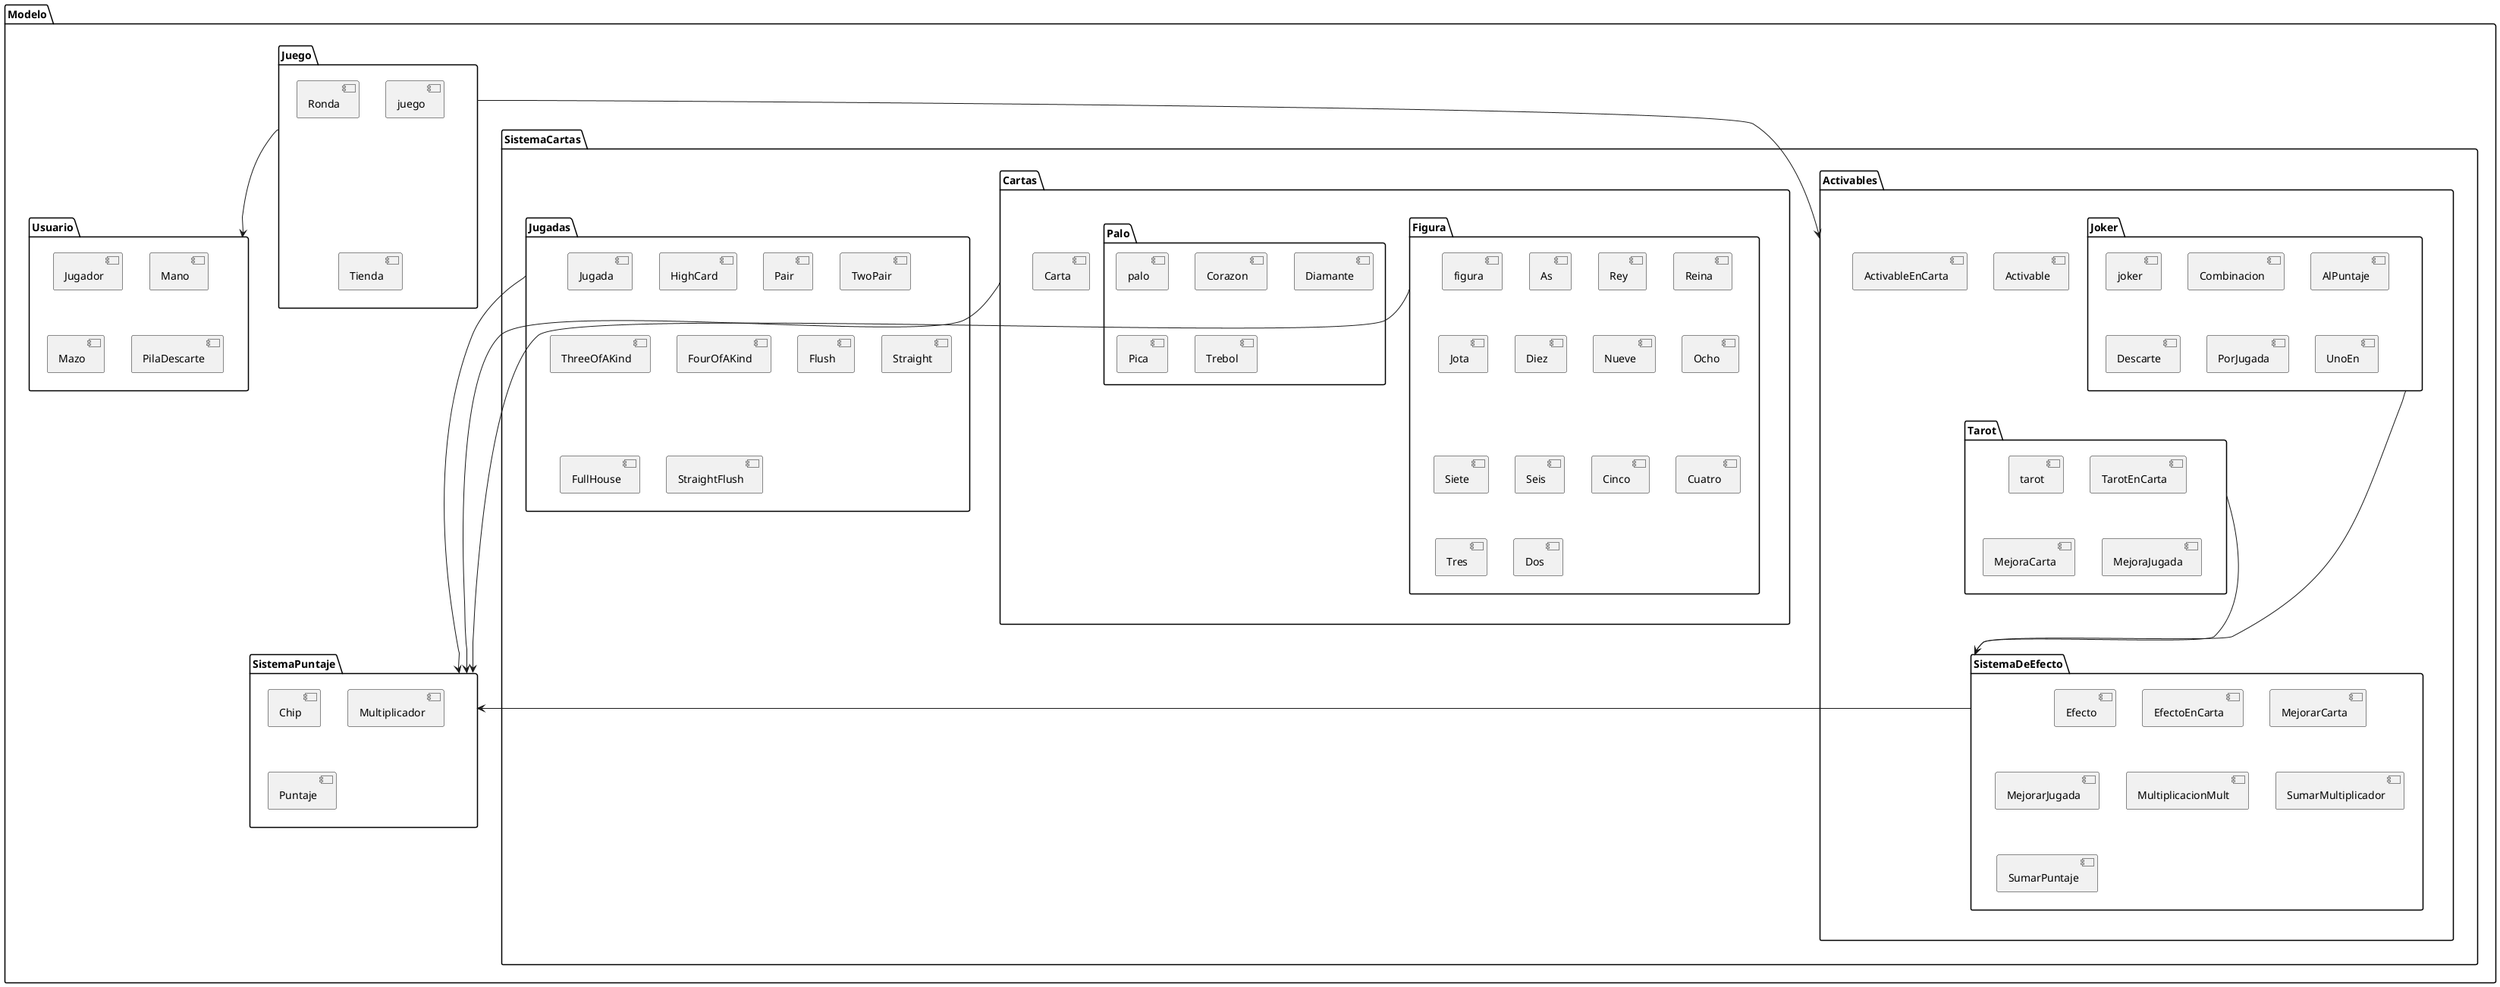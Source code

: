 @startuml

package "Modelo"{

package "Juego"{
    [juego]
    [Ronda]
    [Tienda]
}
package "Usuario"{
    [Jugador]
    [Mano]
    [Mazo]
    [PilaDescarte]
}
package "SistemaPuntaje"{
    [Chip]
    [Multiplicador]
    [Puntaje]
}
package "SistemaCartas"{
    package "Activables"{
        package "Joker"{
            [joker]
            [Combinacion]
            [AlPuntaje]
            [Descarte]
            [PorJugada]
            [UnoEn]
        }
        package "SistemaDeEfecto"{
            [Efecto]
            [EfectoEnCarta]
            [MejorarCarta]
            [MejorarJugada]
            [MultiplicacionMult]
            [SumarMultiplicador]
            [SumarPuntaje]
        }
        package "Tarot"{
            [tarot]
            [TarotEnCarta]
            [MejoraCarta]
            [MejoraJugada]
        }
        [Activable]
        [ActivableEnCarta]
    }
    package "Cartas"{
        package "Figura"{
         [figura]
         [As]
         [Rey]
         [Reina]
         [Jota]
         [Diez]
         [Nueve]
         [Ocho]
         [Siete]
         [Seis]
         [Cinco]
         [Cuatro]
         [Tres]
         [Dos]
        }
       package "Palo"{
         [palo]
         [Corazon]
         [Diamante]
         [Pica]
         [Trebol]
       }
       [Carta]
    }
    package "Jugadas"{
    [Jugada]
    [HighCard]
    [Pair]
    [TwoPair]
    [ThreeOfAKind]
    [FourOfAKind]
    [Flush]
    [Straight]
    [FullHouse]
    [StraightFlush]
    }

}

}

Jugadas --> "SistemaPuntaje"
Figura --> "SistemaPuntaje"
Cartas --> "SistemaPuntaje"
Tarot ---> "SistemaDeEfecto"
"SistemaDeEfecto"->"SistemaPuntaje"
"Joker"--->"SistemaDeEfecto"
"Juego"-->"Usuario"
"Juego"-->"Activables"


@enduml